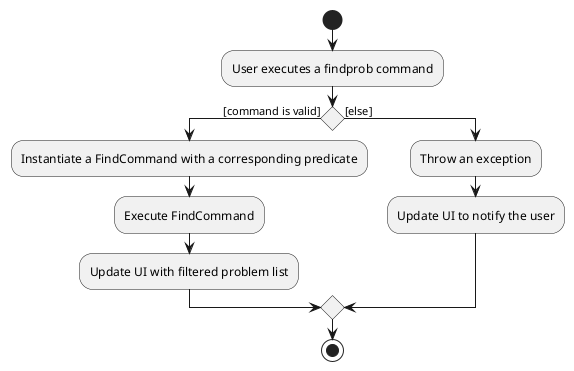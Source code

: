@startuml

start

:User executes a findprob command;

if () then ([command is valid])
	:Instantiate a FindCommand with a corresponding predicate;
	:Execute FindCommand;
	:Update UI with filtered problem list;
else ([else])
	:Throw an exception;
	:Update UI to notify the user;
endif

stop

@enduml
